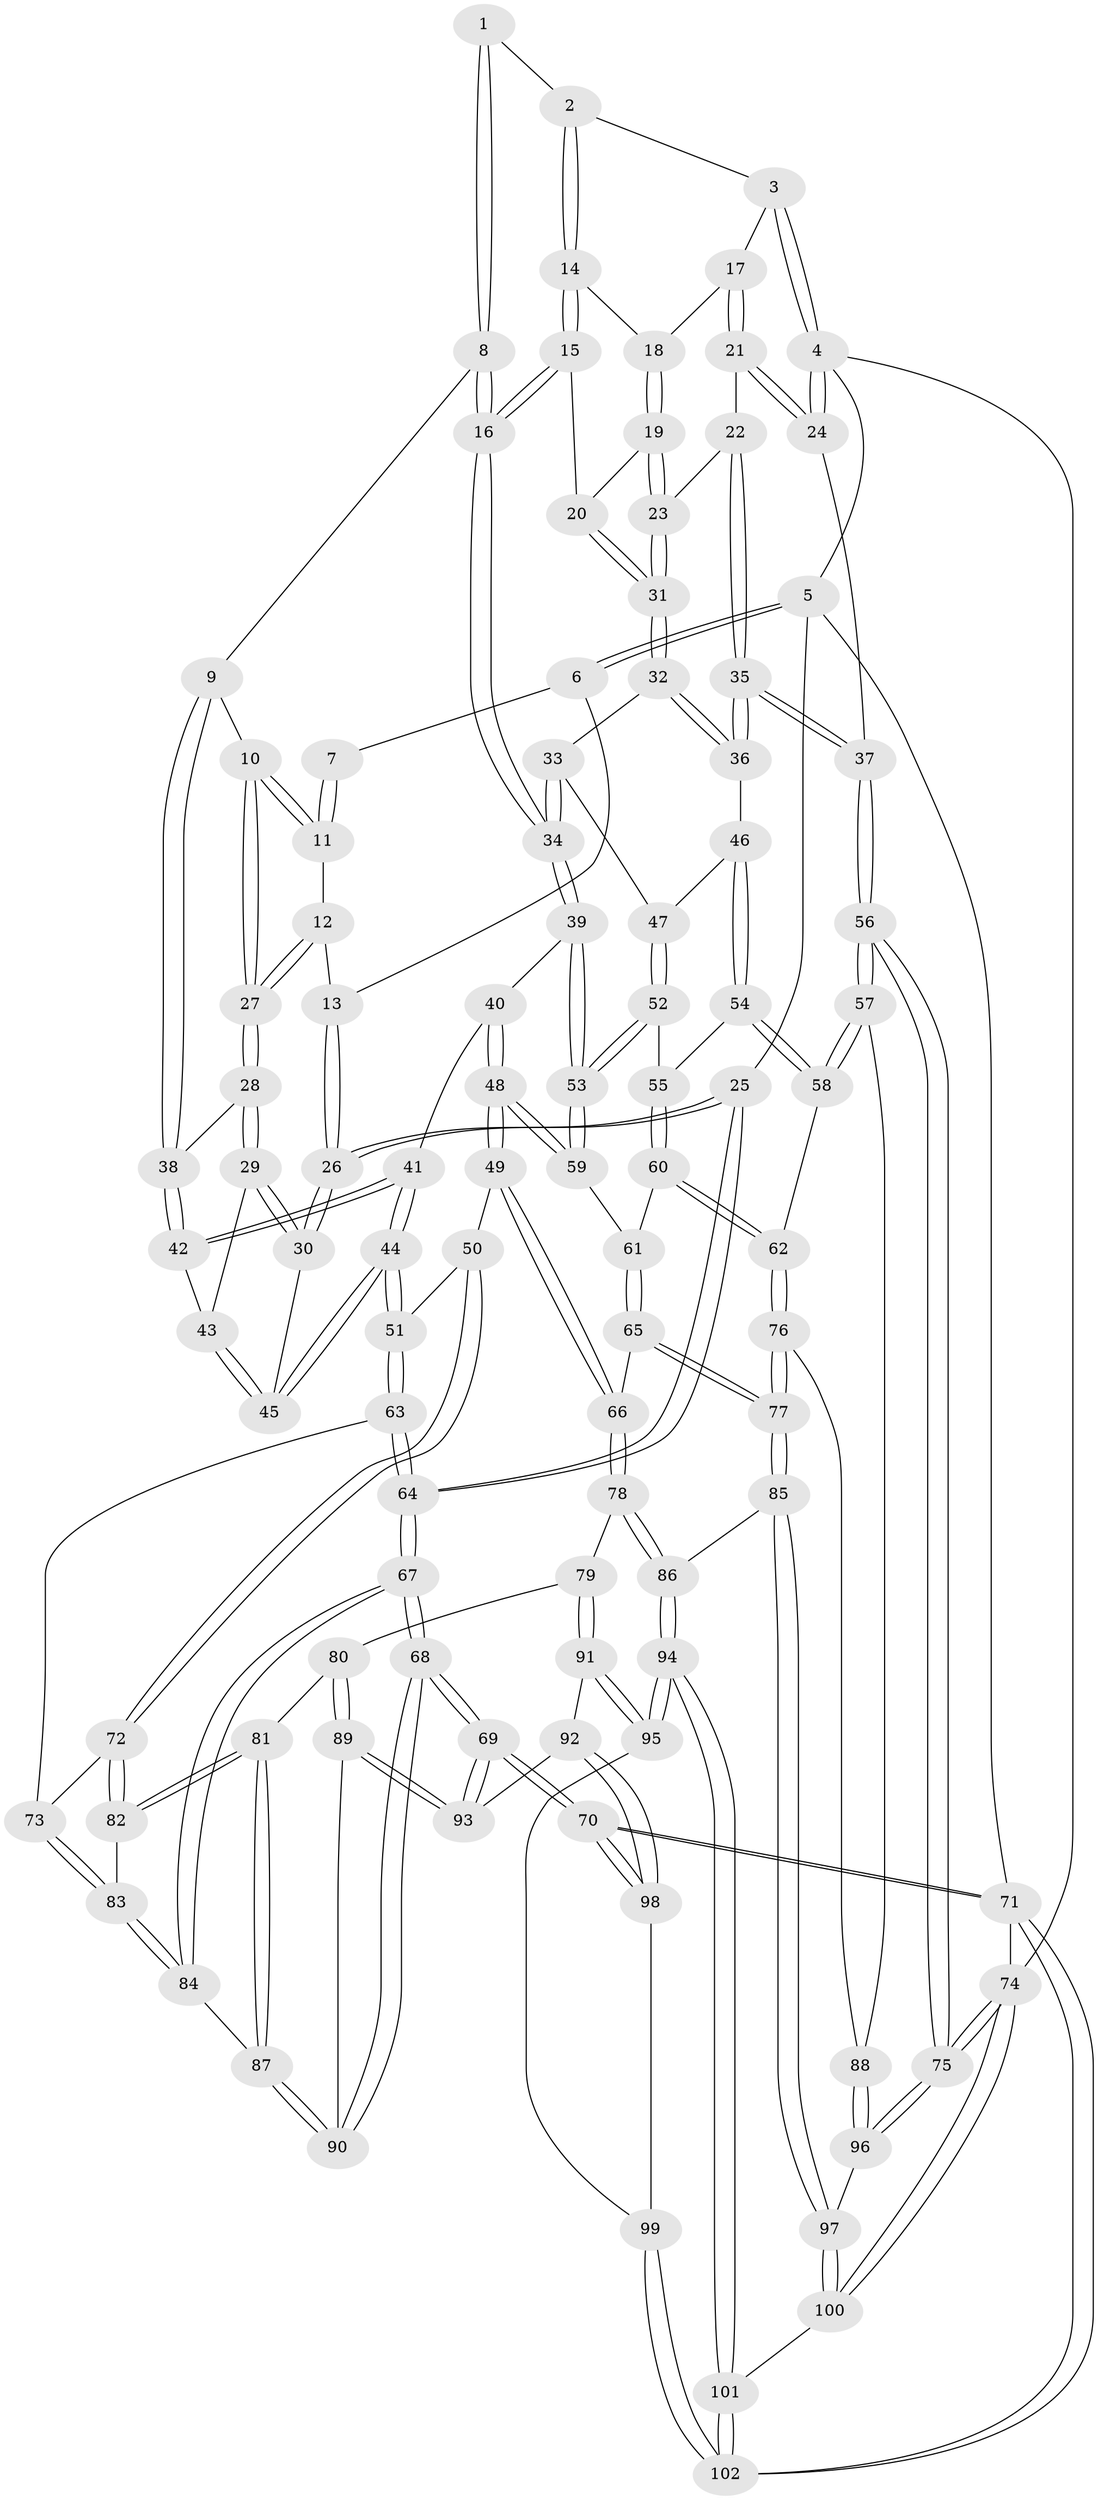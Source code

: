 // Generated by graph-tools (version 1.1) at 2025/11/02/21/25 10:11:13]
// undirected, 102 vertices, 252 edges
graph export_dot {
graph [start="1"]
  node [color=gray90,style=filled];
  1 [pos="+0.5331675480162154+0"];
  2 [pos="+0.6861863035098749+0"];
  3 [pos="+1+0"];
  4 [pos="+1+0"];
  5 [pos="+0+0"];
  6 [pos="+0.3051173548787501+0"];
  7 [pos="+0.45622568025107224+0"];
  8 [pos="+0.5328554853902008+0.1518141221345512"];
  9 [pos="+0.5256623878412693+0.15165898694789065"];
  10 [pos="+0.4777397183353002+0.1222506937681159"];
  11 [pos="+0.45750344207600846+0.07807878588646294"];
  12 [pos="+0.30720440178438385+0.07409075205652459"];
  13 [pos="+0.3042218678043126+0.06862954102483107"];
  14 [pos="+0.6995884966701155+0"];
  15 [pos="+0.7001865747416546+0"];
  16 [pos="+0.5540581688422785+0.1592547533549289"];
  17 [pos="+0.9257710356324417+0.05683981248563004"];
  18 [pos="+0.8903503160307452+0.05870527438077727"];
  19 [pos="+0.8701939278534975+0.08068758268562473"];
  20 [pos="+0.7472543319847691+0.09849759223879963"];
  21 [pos="+0.9414427549557365+0.07681852954471238"];
  22 [pos="+0.8961056628524466+0.17496373377342928"];
  23 [pos="+0.8755973470480164+0.1635985105684921"];
  24 [pos="+1+0.22732403149411953"];
  25 [pos="+0+0.21262331973727497"];
  26 [pos="+0+0.2223354441427532"];
  27 [pos="+0.3332412950441467+0.1555978075100204"];
  28 [pos="+0.3309216984077685+0.17840903982023834"];
  29 [pos="+0.28337588294135924+0.2476777461405459"];
  30 [pos="+0.23002425729538517+0.310234300522598"];
  31 [pos="+0.7486189832629221+0.16068081905377776"];
  32 [pos="+0.7396371998778017+0.17967542867483774"];
  33 [pos="+0.7191188979288917+0.21041226347060443"];
  34 [pos="+0.6503621309515326+0.27456554604442573"];
  35 [pos="+0.9832798365389853+0.28405667155757114"];
  36 [pos="+0.9711931957474884+0.2884016426507512"];
  37 [pos="+1+0.29979953757386046"];
  38 [pos="+0.44049741517449603+0.23143540216552755"];
  39 [pos="+0.6486818643969142+0.2874394437723423"];
  40 [pos="+0.4716818761278031+0.29596555824776294"];
  41 [pos="+0.45260388421298187+0.2827778752151255"];
  42 [pos="+0.4446568889905176+0.2667361529646439"];
  43 [pos="+0.40789912874626677+0.2743449325322938"];
  44 [pos="+0.3030258702763057+0.4195610159328408"];
  45 [pos="+0.2769113552847316+0.37653758981494495"];
  46 [pos="+0.9214039101032017+0.31256299060740894"];
  47 [pos="+0.9110981853311109+0.31269578215652294"];
  48 [pos="+0.45795585052030463+0.4709493240522753"];
  49 [pos="+0.42901610539635937+0.4889577405469048"];
  50 [pos="+0.3273172762625453+0.45612340601364537"];
  51 [pos="+0.30987068921625693+0.43762375347077853"];
  52 [pos="+0.7254768297100151+0.3614354559353809"];
  53 [pos="+0.6627991299260274+0.36249191214502374"];
  54 [pos="+0.8653681781170599+0.4339004008487452"];
  55 [pos="+0.864474055517807+0.4341502297811249"];
  56 [pos="+1+0.6119066933773177"];
  57 [pos="+1+0.6192410816302962"];
  58 [pos="+1+0.5913854813598293"];
  59 [pos="+0.6481236816424782+0.41190259908319804"];
  60 [pos="+0.7619769143011804+0.5298176173389927"];
  61 [pos="+0.6597414696228356+0.43579535922381224"];
  62 [pos="+0.7939333548481823+0.5953703002060897"];
  63 [pos="+0.09255083291409+0.5403850931094876"];
  64 [pos="+0+0.43630477065120205"];
  65 [pos="+0.5990182000101311+0.6297342115060779"];
  66 [pos="+0.4389144183745131+0.523638491717743"];
  67 [pos="+0+0.6111146658493649"];
  68 [pos="+0+0.9128935221244081"];
  69 [pos="+0+1"];
  70 [pos="+0+1"];
  71 [pos="+0+1"];
  72 [pos="+0.27039811904487276+0.5935880364910722"];
  73 [pos="+0.09846449423325382+0.54922331424476"];
  74 [pos="+1+1"];
  75 [pos="+1+1"];
  76 [pos="+0.7156649486398566+0.7284512963632749"];
  77 [pos="+0.6383086623461742+0.7597568880511911"];
  78 [pos="+0.41810381264016677+0.741024498933899"];
  79 [pos="+0.3324182745330973+0.7380931658179077"];
  80 [pos="+0.2937417164739226+0.6995590951719056"];
  81 [pos="+0.29090648981614786+0.6963179106441145"];
  82 [pos="+0.26411652177910944+0.6401083475392887"];
  83 [pos="+0.13707459512933423+0.6405309412251057"];
  84 [pos="+0.11282588190949264+0.7220702046322344"];
  85 [pos="+0.5941911741606666+0.8107395062059409"];
  86 [pos="+0.4662184802217809+0.77797535649104"];
  87 [pos="+0.11496013097478307+0.727437578762412"];
  88 [pos="+0.8948053461425398+0.8151189345889793"];
  89 [pos="+0.1295203699522394+0.7841555592425041"];
  90 [pos="+0.11662891774925407+0.7498877804866843"];
  91 [pos="+0.2252476110654859+0.8607716741332319"];
  92 [pos="+0.1648475922336542+0.8576244400949378"];
  93 [pos="+0.14861922938495406+0.8503794994726894"];
  94 [pos="+0.3264810886222888+0.9861407328822714"];
  95 [pos="+0.26243064883607714+0.909392695319286"];
  96 [pos="+0.8914892358835+0.8771050592454923"];
  97 [pos="+0.6596655524719959+1"];
  98 [pos="+0.15724628900113688+0.9518044648549745"];
  99 [pos="+0.16798148216848416+1"];
  100 [pos="+0.6595770806761645+1"];
  101 [pos="+0.3660763347397288+1"];
  102 [pos="+0.2062349713927235+1"];
  1 -- 2;
  1 -- 8;
  1 -- 8;
  2 -- 3;
  2 -- 14;
  2 -- 14;
  3 -- 4;
  3 -- 4;
  3 -- 17;
  4 -- 5;
  4 -- 24;
  4 -- 24;
  4 -- 74;
  5 -- 6;
  5 -- 6;
  5 -- 25;
  5 -- 71;
  6 -- 7;
  6 -- 13;
  7 -- 11;
  7 -- 11;
  8 -- 9;
  8 -- 16;
  8 -- 16;
  9 -- 10;
  9 -- 38;
  9 -- 38;
  10 -- 11;
  10 -- 11;
  10 -- 27;
  10 -- 27;
  11 -- 12;
  12 -- 13;
  12 -- 27;
  12 -- 27;
  13 -- 26;
  13 -- 26;
  14 -- 15;
  14 -- 15;
  14 -- 18;
  15 -- 16;
  15 -- 16;
  15 -- 20;
  16 -- 34;
  16 -- 34;
  17 -- 18;
  17 -- 21;
  17 -- 21;
  18 -- 19;
  18 -- 19;
  19 -- 20;
  19 -- 23;
  19 -- 23;
  20 -- 31;
  20 -- 31;
  21 -- 22;
  21 -- 24;
  21 -- 24;
  22 -- 23;
  22 -- 35;
  22 -- 35;
  23 -- 31;
  23 -- 31;
  24 -- 37;
  25 -- 26;
  25 -- 26;
  25 -- 64;
  25 -- 64;
  26 -- 30;
  26 -- 30;
  27 -- 28;
  27 -- 28;
  28 -- 29;
  28 -- 29;
  28 -- 38;
  29 -- 30;
  29 -- 30;
  29 -- 43;
  30 -- 45;
  31 -- 32;
  31 -- 32;
  32 -- 33;
  32 -- 36;
  32 -- 36;
  33 -- 34;
  33 -- 34;
  33 -- 47;
  34 -- 39;
  34 -- 39;
  35 -- 36;
  35 -- 36;
  35 -- 37;
  35 -- 37;
  36 -- 46;
  37 -- 56;
  37 -- 56;
  38 -- 42;
  38 -- 42;
  39 -- 40;
  39 -- 53;
  39 -- 53;
  40 -- 41;
  40 -- 48;
  40 -- 48;
  41 -- 42;
  41 -- 42;
  41 -- 44;
  41 -- 44;
  42 -- 43;
  43 -- 45;
  43 -- 45;
  44 -- 45;
  44 -- 45;
  44 -- 51;
  44 -- 51;
  46 -- 47;
  46 -- 54;
  46 -- 54;
  47 -- 52;
  47 -- 52;
  48 -- 49;
  48 -- 49;
  48 -- 59;
  48 -- 59;
  49 -- 50;
  49 -- 66;
  49 -- 66;
  50 -- 51;
  50 -- 72;
  50 -- 72;
  51 -- 63;
  51 -- 63;
  52 -- 53;
  52 -- 53;
  52 -- 55;
  53 -- 59;
  53 -- 59;
  54 -- 55;
  54 -- 58;
  54 -- 58;
  55 -- 60;
  55 -- 60;
  56 -- 57;
  56 -- 57;
  56 -- 75;
  56 -- 75;
  57 -- 58;
  57 -- 58;
  57 -- 88;
  58 -- 62;
  59 -- 61;
  60 -- 61;
  60 -- 62;
  60 -- 62;
  61 -- 65;
  61 -- 65;
  62 -- 76;
  62 -- 76;
  63 -- 64;
  63 -- 64;
  63 -- 73;
  64 -- 67;
  64 -- 67;
  65 -- 66;
  65 -- 77;
  65 -- 77;
  66 -- 78;
  66 -- 78;
  67 -- 68;
  67 -- 68;
  67 -- 84;
  67 -- 84;
  68 -- 69;
  68 -- 69;
  68 -- 90;
  68 -- 90;
  69 -- 70;
  69 -- 70;
  69 -- 93;
  69 -- 93;
  70 -- 71;
  70 -- 71;
  70 -- 98;
  70 -- 98;
  71 -- 102;
  71 -- 102;
  71 -- 74;
  72 -- 73;
  72 -- 82;
  72 -- 82;
  73 -- 83;
  73 -- 83;
  74 -- 75;
  74 -- 75;
  74 -- 100;
  74 -- 100;
  75 -- 96;
  75 -- 96;
  76 -- 77;
  76 -- 77;
  76 -- 88;
  77 -- 85;
  77 -- 85;
  78 -- 79;
  78 -- 86;
  78 -- 86;
  79 -- 80;
  79 -- 91;
  79 -- 91;
  80 -- 81;
  80 -- 89;
  80 -- 89;
  81 -- 82;
  81 -- 82;
  81 -- 87;
  81 -- 87;
  82 -- 83;
  83 -- 84;
  83 -- 84;
  84 -- 87;
  85 -- 86;
  85 -- 97;
  85 -- 97;
  86 -- 94;
  86 -- 94;
  87 -- 90;
  87 -- 90;
  88 -- 96;
  88 -- 96;
  89 -- 90;
  89 -- 93;
  89 -- 93;
  91 -- 92;
  91 -- 95;
  91 -- 95;
  92 -- 93;
  92 -- 98;
  92 -- 98;
  94 -- 95;
  94 -- 95;
  94 -- 101;
  94 -- 101;
  95 -- 99;
  96 -- 97;
  97 -- 100;
  97 -- 100;
  98 -- 99;
  99 -- 102;
  99 -- 102;
  100 -- 101;
  101 -- 102;
  101 -- 102;
}
